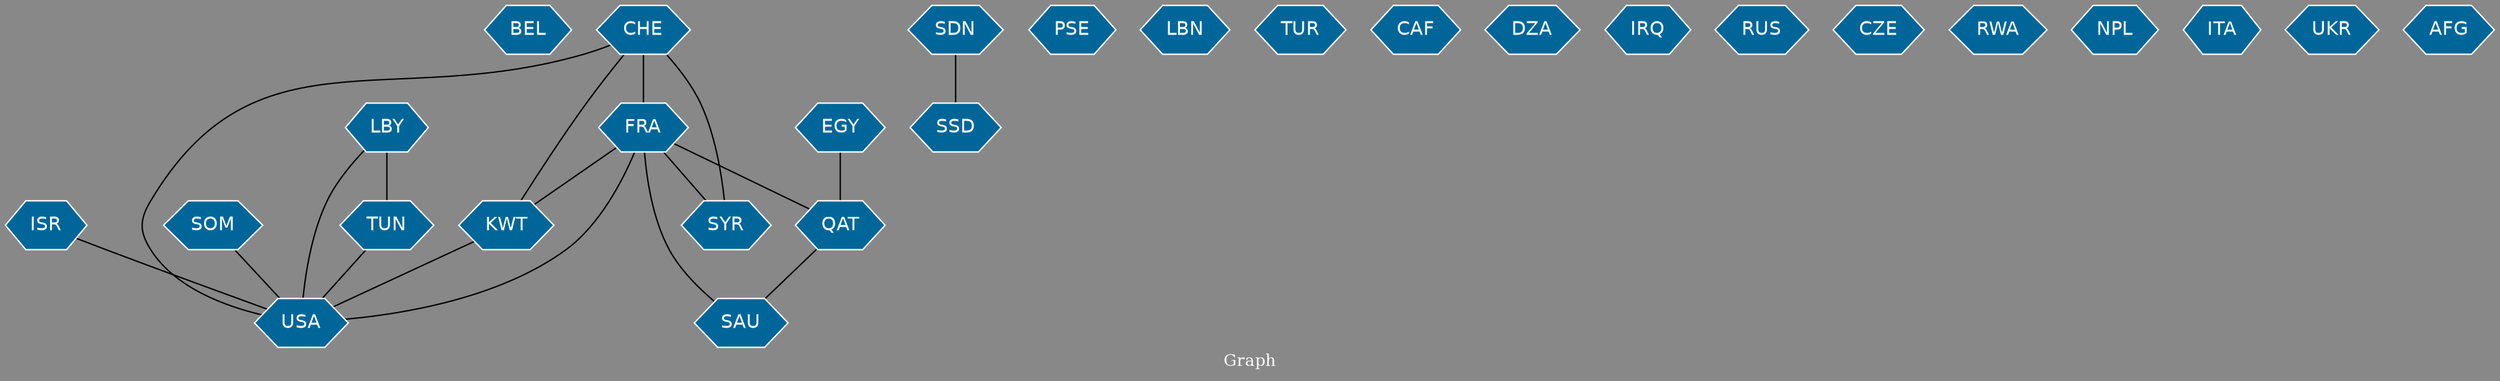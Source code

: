 // Countries together in item graph
graph {
	graph [bgcolor="#888888" fontcolor=white fontsize=12 label="Graph" outputorder=edgesfirst overlap=prism]
	node [color=white fillcolor="#006699" fontcolor=white fontname=Helvetica shape=hexagon style=filled]
	edge [arrowhead=open color=black fontcolor=white fontname=Courier fontsize=12]
		BEL [label=BEL]
		SOM [label=SOM]
		USA [label=USA]
		SSD [label=SSD]
		SDN [label=SDN]
		EGY [label=EGY]
		PSE [label=PSE]
		TUN [label=TUN]
		CHE [label=CHE]
		ISR [label=ISR]
		LBN [label=LBN]
		TUR [label=TUR]
		CAF [label=CAF]
		FRA [label=FRA]
		KWT [label=KWT]
		DZA [label=DZA]
		IRQ [label=IRQ]
		SYR [label=SYR]
		RUS [label=RUS]
		LBY [label=LBY]
		QAT [label=QAT]
		SAU [label=SAU]
		CZE [label=CZE]
		RWA [label=RWA]
		NPL [label=NPL]
		ITA [label=ITA]
		UKR [label=UKR]
		AFG [label=AFG]
			EGY -- QAT [weight=1]
			QAT -- SAU [weight=1]
			FRA -- USA [weight=1]
			LBY -- TUN [weight=2]
			CHE -- USA [weight=1]
			ISR -- USA [weight=1]
			FRA -- KWT [weight=1]
			FRA -- SAU [weight=1]
			SOM -- USA [weight=1]
			FRA -- QAT [weight=1]
			FRA -- SYR [weight=1]
			CHE -- KWT [weight=1]
			CHE -- SYR [weight=2]
			KWT -- USA [weight=1]
			LBY -- USA [weight=1]
			CHE -- FRA [weight=2]
			SDN -- SSD [weight=4]
			TUN -- USA [weight=1]
}